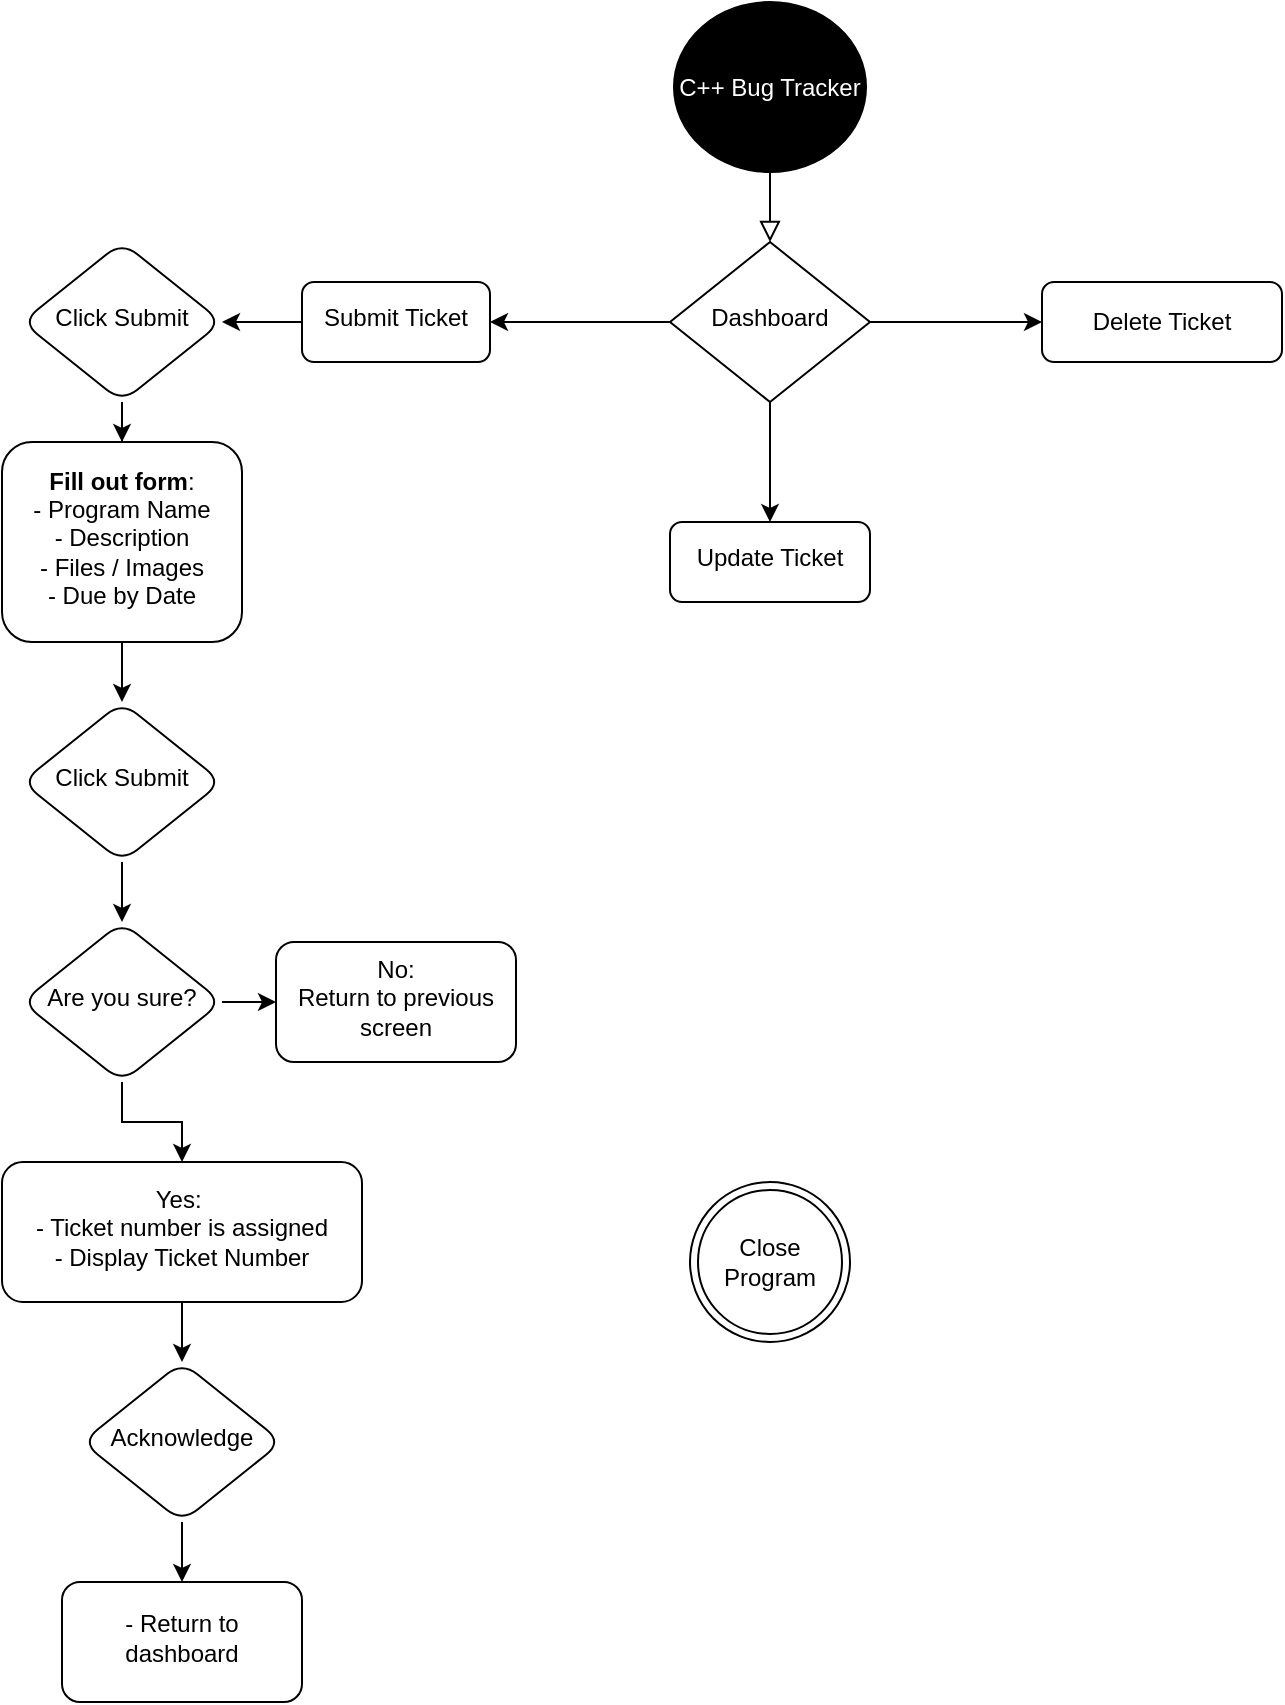 <mxfile version="20.2.3" type="device"><diagram id="C5RBs43oDa-KdzZeNtuy" name="Page-1"><mxGraphModel dx="1366" dy="802" grid="1" gridSize="10" guides="1" tooltips="1" connect="1" arrows="1" fold="1" page="1" pageScale="1" pageWidth="827" pageHeight="1169" math="0" shadow="0"><root><mxCell id="WIyWlLk6GJQsqaUBKTNV-0"/><mxCell id="WIyWlLk6GJQsqaUBKTNV-1" parent="WIyWlLk6GJQsqaUBKTNV-0"/><mxCell id="WIyWlLk6GJQsqaUBKTNV-2" value="" style="rounded=0;html=1;jettySize=auto;orthogonalLoop=1;fontSize=11;endArrow=block;endFill=0;endSize=8;strokeWidth=1;shadow=0;labelBackgroundColor=none;edgeStyle=orthogonalEdgeStyle;" parent="WIyWlLk6GJQsqaUBKTNV-1" source="WIyWlLk6GJQsqaUBKTNV-3" target="WIyWlLk6GJQsqaUBKTNV-6" edge="1"><mxGeometry relative="1" as="geometry"/></mxCell><mxCell id="WIyWlLk6GJQsqaUBKTNV-3" value="C++ Bug Tracker" style="ellipse;rounded=1;whiteSpace=wrap;html=1;fontSize=12;glass=0;strokeWidth=1;shadow=0;fontColor=#FFFFFF;fillColor=#000000;" parent="WIyWlLk6GJQsqaUBKTNV-1" vertex="1"><mxGeometry x="366" y="20" width="96" height="85" as="geometry"/></mxCell><mxCell id="mpq8upKBrMfV-8OQ90jQ-5" value="" style="edgeStyle=orthogonalEdgeStyle;rounded=0;orthogonalLoop=1;jettySize=auto;html=1;fontColor=#FFFFFF;" edge="1" parent="WIyWlLk6GJQsqaUBKTNV-1" source="WIyWlLk6GJQsqaUBKTNV-6" target="mpq8upKBrMfV-8OQ90jQ-4"><mxGeometry relative="1" as="geometry"/></mxCell><mxCell id="mpq8upKBrMfV-8OQ90jQ-6" value="" style="edgeStyle=orthogonalEdgeStyle;rounded=0;orthogonalLoop=1;jettySize=auto;html=1;fontColor=#FFFFFF;" edge="1" parent="WIyWlLk6GJQsqaUBKTNV-1" source="WIyWlLk6GJQsqaUBKTNV-6" target="WIyWlLk6GJQsqaUBKTNV-7"><mxGeometry relative="1" as="geometry"/></mxCell><mxCell id="mpq8upKBrMfV-8OQ90jQ-8" value="" style="edgeStyle=orthogonalEdgeStyle;rounded=0;orthogonalLoop=1;jettySize=auto;html=1;fontColor=#FFFFFF;" edge="1" parent="WIyWlLk6GJQsqaUBKTNV-1" source="WIyWlLk6GJQsqaUBKTNV-6" target="WIyWlLk6GJQsqaUBKTNV-10"><mxGeometry relative="1" as="geometry"/></mxCell><mxCell id="WIyWlLk6GJQsqaUBKTNV-6" value="Dashboard" style="rhombus;whiteSpace=wrap;html=1;shadow=0;fontFamily=Helvetica;fontSize=12;align=center;strokeWidth=1;spacing=6;spacingTop=-4;" parent="WIyWlLk6GJQsqaUBKTNV-1" vertex="1"><mxGeometry x="364" y="140" width="100" height="80" as="geometry"/></mxCell><mxCell id="WIyWlLk6GJQsqaUBKTNV-7" value="Delete Ticket" style="rounded=1;whiteSpace=wrap;html=1;fontSize=12;glass=0;strokeWidth=1;shadow=0;" parent="WIyWlLk6GJQsqaUBKTNV-1" vertex="1"><mxGeometry x="550" y="160" width="120" height="40" as="geometry"/></mxCell><mxCell id="WIyWlLk6GJQsqaUBKTNV-10" value="Update Ticket" style="rounded=1;whiteSpace=wrap;html=1;shadow=0;fontFamily=Helvetica;fontSize=12;align=center;strokeWidth=1;spacing=6;spacingTop=-4;" parent="WIyWlLk6GJQsqaUBKTNV-1" vertex="1"><mxGeometry x="364" y="280" width="100" height="40" as="geometry"/></mxCell><mxCell id="mpq8upKBrMfV-8OQ90jQ-0" value="Close Program" style="ellipse;shape=doubleEllipse;whiteSpace=wrap;html=1;aspect=fixed;fillColor=#FFFFFF;" vertex="1" parent="WIyWlLk6GJQsqaUBKTNV-1"><mxGeometry x="374" y="610" width="80" height="80" as="geometry"/></mxCell><mxCell id="mpq8upKBrMfV-8OQ90jQ-10" value="" style="edgeStyle=orthogonalEdgeStyle;rounded=0;orthogonalLoop=1;jettySize=auto;html=1;fontColor=#FFFFFF;" edge="1" parent="WIyWlLk6GJQsqaUBKTNV-1" source="mpq8upKBrMfV-8OQ90jQ-4" target="mpq8upKBrMfV-8OQ90jQ-9"><mxGeometry relative="1" as="geometry"/></mxCell><mxCell id="mpq8upKBrMfV-8OQ90jQ-4" value="Submit Ticket" style="rounded=1;whiteSpace=wrap;html=1;shadow=0;strokeWidth=1;spacing=6;spacingTop=-4;" vertex="1" parent="WIyWlLk6GJQsqaUBKTNV-1"><mxGeometry x="180" y="160" width="94" height="40" as="geometry"/></mxCell><mxCell id="mpq8upKBrMfV-8OQ90jQ-7" style="edgeStyle=orthogonalEdgeStyle;rounded=0;orthogonalLoop=1;jettySize=auto;html=1;exitX=0.5;exitY=1;exitDx=0;exitDy=0;fontColor=#FFFFFF;" edge="1" parent="WIyWlLk6GJQsqaUBKTNV-1" source="WIyWlLk6GJQsqaUBKTNV-10" target="WIyWlLk6GJQsqaUBKTNV-10"><mxGeometry relative="1" as="geometry"/></mxCell><mxCell id="mpq8upKBrMfV-8OQ90jQ-12" value="" style="edgeStyle=orthogonalEdgeStyle;rounded=0;orthogonalLoop=1;jettySize=auto;html=1;fontColor=#FFFFFF;" edge="1" parent="WIyWlLk6GJQsqaUBKTNV-1" source="mpq8upKBrMfV-8OQ90jQ-9" target="mpq8upKBrMfV-8OQ90jQ-11"><mxGeometry relative="1" as="geometry"/></mxCell><mxCell id="mpq8upKBrMfV-8OQ90jQ-9" value="Click Submit" style="rhombus;whiteSpace=wrap;html=1;rounded=1;shadow=0;strokeWidth=1;spacing=6;spacingTop=-4;" vertex="1" parent="WIyWlLk6GJQsqaUBKTNV-1"><mxGeometry x="40" y="140" width="100" height="80" as="geometry"/></mxCell><mxCell id="mpq8upKBrMfV-8OQ90jQ-14" value="" style="edgeStyle=orthogonalEdgeStyle;rounded=0;orthogonalLoop=1;jettySize=auto;html=1;fontColor=#FFFFFF;" edge="1" parent="WIyWlLk6GJQsqaUBKTNV-1" source="mpq8upKBrMfV-8OQ90jQ-11" target="mpq8upKBrMfV-8OQ90jQ-13"><mxGeometry relative="1" as="geometry"/></mxCell><mxCell id="mpq8upKBrMfV-8OQ90jQ-11" value="&lt;b&gt;Fill out form&lt;/b&gt;:&lt;br&gt;- Program Name&lt;br&gt;- Description&lt;br&gt;- Files / Images&lt;br&gt;- Due by Date" style="whiteSpace=wrap;html=1;rounded=1;shadow=0;strokeWidth=1;spacing=6;spacingTop=-4;" vertex="1" parent="WIyWlLk6GJQsqaUBKTNV-1"><mxGeometry x="30" y="240" width="120" height="100" as="geometry"/></mxCell><mxCell id="mpq8upKBrMfV-8OQ90jQ-16" value="" style="edgeStyle=orthogonalEdgeStyle;rounded=0;orthogonalLoop=1;jettySize=auto;html=1;fontColor=#FFFFFF;" edge="1" parent="WIyWlLk6GJQsqaUBKTNV-1" source="mpq8upKBrMfV-8OQ90jQ-13" target="mpq8upKBrMfV-8OQ90jQ-15"><mxGeometry relative="1" as="geometry"/></mxCell><mxCell id="mpq8upKBrMfV-8OQ90jQ-13" value="Click Submit" style="rhombus;whiteSpace=wrap;html=1;rounded=1;shadow=0;strokeWidth=1;spacing=6;spacingTop=-4;" vertex="1" parent="WIyWlLk6GJQsqaUBKTNV-1"><mxGeometry x="40" y="370" width="100" height="80" as="geometry"/></mxCell><mxCell id="mpq8upKBrMfV-8OQ90jQ-18" value="" style="edgeStyle=orthogonalEdgeStyle;rounded=0;orthogonalLoop=1;jettySize=auto;html=1;fontColor=#FFFFFF;" edge="1" parent="WIyWlLk6GJQsqaUBKTNV-1" source="mpq8upKBrMfV-8OQ90jQ-15" target="mpq8upKBrMfV-8OQ90jQ-17"><mxGeometry relative="1" as="geometry"/></mxCell><mxCell id="mpq8upKBrMfV-8OQ90jQ-20" value="" style="edgeStyle=orthogonalEdgeStyle;rounded=0;orthogonalLoop=1;jettySize=auto;html=1;fontColor=#FFFFFF;" edge="1" parent="WIyWlLk6GJQsqaUBKTNV-1" source="mpq8upKBrMfV-8OQ90jQ-15" target="mpq8upKBrMfV-8OQ90jQ-19"><mxGeometry relative="1" as="geometry"/></mxCell><mxCell id="mpq8upKBrMfV-8OQ90jQ-15" value="Are you sure?" style="rhombus;whiteSpace=wrap;html=1;rounded=1;shadow=0;strokeWidth=1;spacing=6;spacingTop=-4;" vertex="1" parent="WIyWlLk6GJQsqaUBKTNV-1"><mxGeometry x="40" y="480" width="100" height="80" as="geometry"/></mxCell><mxCell id="mpq8upKBrMfV-8OQ90jQ-17" value="No:&lt;br&gt;Return to previous screen" style="whiteSpace=wrap;html=1;rounded=1;shadow=0;strokeWidth=1;spacing=6;spacingTop=-4;" vertex="1" parent="WIyWlLk6GJQsqaUBKTNV-1"><mxGeometry x="167" y="490" width="120" height="60" as="geometry"/></mxCell><mxCell id="mpq8upKBrMfV-8OQ90jQ-22" value="" style="edgeStyle=orthogonalEdgeStyle;rounded=0;orthogonalLoop=1;jettySize=auto;html=1;fontColor=#FFFFFF;" edge="1" parent="WIyWlLk6GJQsqaUBKTNV-1" source="mpq8upKBrMfV-8OQ90jQ-19" target="mpq8upKBrMfV-8OQ90jQ-21"><mxGeometry relative="1" as="geometry"/></mxCell><mxCell id="mpq8upKBrMfV-8OQ90jQ-19" value="Yes:&amp;nbsp;&lt;br&gt;- Ticket number is assigned&lt;br&gt;- Display Ticket Number&lt;br&gt;" style="whiteSpace=wrap;html=1;rounded=1;shadow=0;strokeWidth=1;spacing=6;spacingTop=-4;" vertex="1" parent="WIyWlLk6GJQsqaUBKTNV-1"><mxGeometry x="30" y="600" width="180" height="70" as="geometry"/></mxCell><mxCell id="mpq8upKBrMfV-8OQ90jQ-24" value="" style="edgeStyle=orthogonalEdgeStyle;rounded=0;orthogonalLoop=1;jettySize=auto;html=1;fontColor=#FFFFFF;" edge="1" parent="WIyWlLk6GJQsqaUBKTNV-1" source="mpq8upKBrMfV-8OQ90jQ-21" target="mpq8upKBrMfV-8OQ90jQ-23"><mxGeometry relative="1" as="geometry"/></mxCell><mxCell id="mpq8upKBrMfV-8OQ90jQ-21" value="Acknowledge" style="rhombus;whiteSpace=wrap;html=1;rounded=1;shadow=0;strokeWidth=1;spacing=6;spacingTop=-4;" vertex="1" parent="WIyWlLk6GJQsqaUBKTNV-1"><mxGeometry x="70" y="700" width="100" height="80" as="geometry"/></mxCell><mxCell id="mpq8upKBrMfV-8OQ90jQ-23" value="- Return to dashboard" style="whiteSpace=wrap;html=1;rounded=1;shadow=0;strokeWidth=1;spacing=6;spacingTop=-4;" vertex="1" parent="WIyWlLk6GJQsqaUBKTNV-1"><mxGeometry x="60" y="810" width="120" height="60" as="geometry"/></mxCell></root></mxGraphModel></diagram></mxfile>